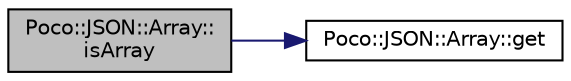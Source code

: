 digraph "Poco::JSON::Array::isArray"
{
 // LATEX_PDF_SIZE
  edge [fontname="Helvetica",fontsize="10",labelfontname="Helvetica",labelfontsize="10"];
  node [fontname="Helvetica",fontsize="10",shape=record];
  rankdir="LR";
  Node1 [label="Poco::JSON::Array::\lisArray",height=0.2,width=0.4,color="black", fillcolor="grey75", style="filled", fontcolor="black",tooltip="Returns the size of the array."];
  Node1 -> Node2 [color="midnightblue",fontsize="10",style="solid",fontname="Helvetica"];
  Node2 [label="Poco::JSON::Array::get",height=0.2,width=0.4,color="black", fillcolor="white", style="filled",URL="$classPoco_1_1JSON_1_1Array.html#abd2b52e98f6a14138efb158b304099c0",tooltip="Returns the end iterator for values."];
}
